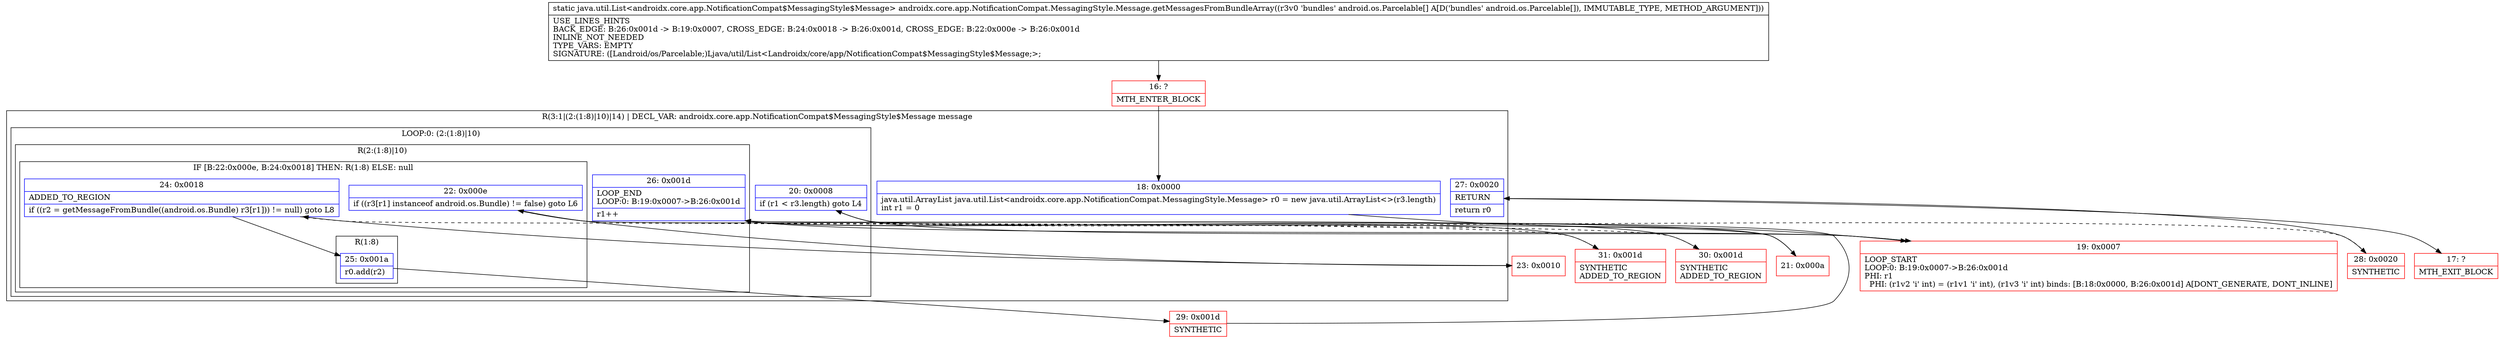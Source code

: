 digraph "CFG forandroidx.core.app.NotificationCompat.MessagingStyle.Message.getMessagesFromBundleArray([Landroid\/os\/Parcelable;)Ljava\/util\/List;" {
subgraph cluster_Region_263440023 {
label = "R(3:1|(2:(1:8)|10)|14) | DECL_VAR: androidx.core.app.NotificationCompat$MessagingStyle$Message message\l";
node [shape=record,color=blue];
Node_18 [shape=record,label="{18\:\ 0x0000|java.util.ArrayList java.util.List\<androidx.core.app.NotificationCompat.MessagingStyle.Message\> r0 = new java.util.ArrayList\<\>(r3.length)\lint r1 = 0\l}"];
subgraph cluster_LoopRegion_2013245593 {
label = "LOOP:0: (2:(1:8)|10)";
node [shape=record,color=blue];
Node_20 [shape=record,label="{20\:\ 0x0008|if (r1 \< r3.length) goto L4\l}"];
subgraph cluster_Region_1496482394 {
label = "R(2:(1:8)|10)";
node [shape=record,color=blue];
subgraph cluster_IfRegion_1210343573 {
label = "IF [B:22:0x000e, B:24:0x0018] THEN: R(1:8) ELSE: null";
node [shape=record,color=blue];
Node_22 [shape=record,label="{22\:\ 0x000e|if ((r3[r1] instanceof android.os.Bundle) != false) goto L6\l}"];
Node_24 [shape=record,label="{24\:\ 0x0018|ADDED_TO_REGION\l|if ((r2 = getMessageFromBundle((android.os.Bundle) r3[r1])) != null) goto L8\l}"];
subgraph cluster_Region_1878057074 {
label = "R(1:8)";
node [shape=record,color=blue];
Node_25 [shape=record,label="{25\:\ 0x001a|r0.add(r2)\l}"];
}
}
Node_26 [shape=record,label="{26\:\ 0x001d|LOOP_END\lLOOP:0: B:19:0x0007\-\>B:26:0x001d\l|r1++\l}"];
}
}
Node_27 [shape=record,label="{27\:\ 0x0020|RETURN\l|return r0\l}"];
}
Node_16 [shape=record,color=red,label="{16\:\ ?|MTH_ENTER_BLOCK\l}"];
Node_19 [shape=record,color=red,label="{19\:\ 0x0007|LOOP_START\lLOOP:0: B:19:0x0007\-\>B:26:0x001d\lPHI: r1 \l  PHI: (r1v2 'i' int) = (r1v1 'i' int), (r1v3 'i' int) binds: [B:18:0x0000, B:26:0x001d] A[DONT_GENERATE, DONT_INLINE]\l}"];
Node_21 [shape=record,color=red,label="{21\:\ 0x000a}"];
Node_23 [shape=record,color=red,label="{23\:\ 0x0010}"];
Node_29 [shape=record,color=red,label="{29\:\ 0x001d|SYNTHETIC\l}"];
Node_31 [shape=record,color=red,label="{31\:\ 0x001d|SYNTHETIC\lADDED_TO_REGION\l}"];
Node_30 [shape=record,color=red,label="{30\:\ 0x001d|SYNTHETIC\lADDED_TO_REGION\l}"];
Node_28 [shape=record,color=red,label="{28\:\ 0x0020|SYNTHETIC\l}"];
Node_17 [shape=record,color=red,label="{17\:\ ?|MTH_EXIT_BLOCK\l}"];
MethodNode[shape=record,label="{static java.util.List\<androidx.core.app.NotificationCompat$MessagingStyle$Message\> androidx.core.app.NotificationCompat.MessagingStyle.Message.getMessagesFromBundleArray((r3v0 'bundles' android.os.Parcelable[] A[D('bundles' android.os.Parcelable[]), IMMUTABLE_TYPE, METHOD_ARGUMENT]))  | USE_LINES_HINTS\lBACK_EDGE: B:26:0x001d \-\> B:19:0x0007, CROSS_EDGE: B:24:0x0018 \-\> B:26:0x001d, CROSS_EDGE: B:22:0x000e \-\> B:26:0x001d\lINLINE_NOT_NEEDED\lTYPE_VARS: EMPTY\lSIGNATURE: ([Landroid\/os\/Parcelable;)Ljava\/util\/List\<Landroidx\/core\/app\/NotificationCompat$MessagingStyle$Message;\>;\l}"];
MethodNode -> Node_16;Node_18 -> Node_19;
Node_20 -> Node_21;
Node_20 -> Node_28[style=dashed];
Node_22 -> Node_23;
Node_22 -> Node_30[style=dashed];
Node_24 -> Node_25;
Node_24 -> Node_31[style=dashed];
Node_25 -> Node_29;
Node_26 -> Node_19;
Node_27 -> Node_17;
Node_16 -> Node_18;
Node_19 -> Node_20;
Node_21 -> Node_22;
Node_23 -> Node_24;
Node_29 -> Node_26;
Node_31 -> Node_26;
Node_30 -> Node_26;
Node_28 -> Node_27;
}


